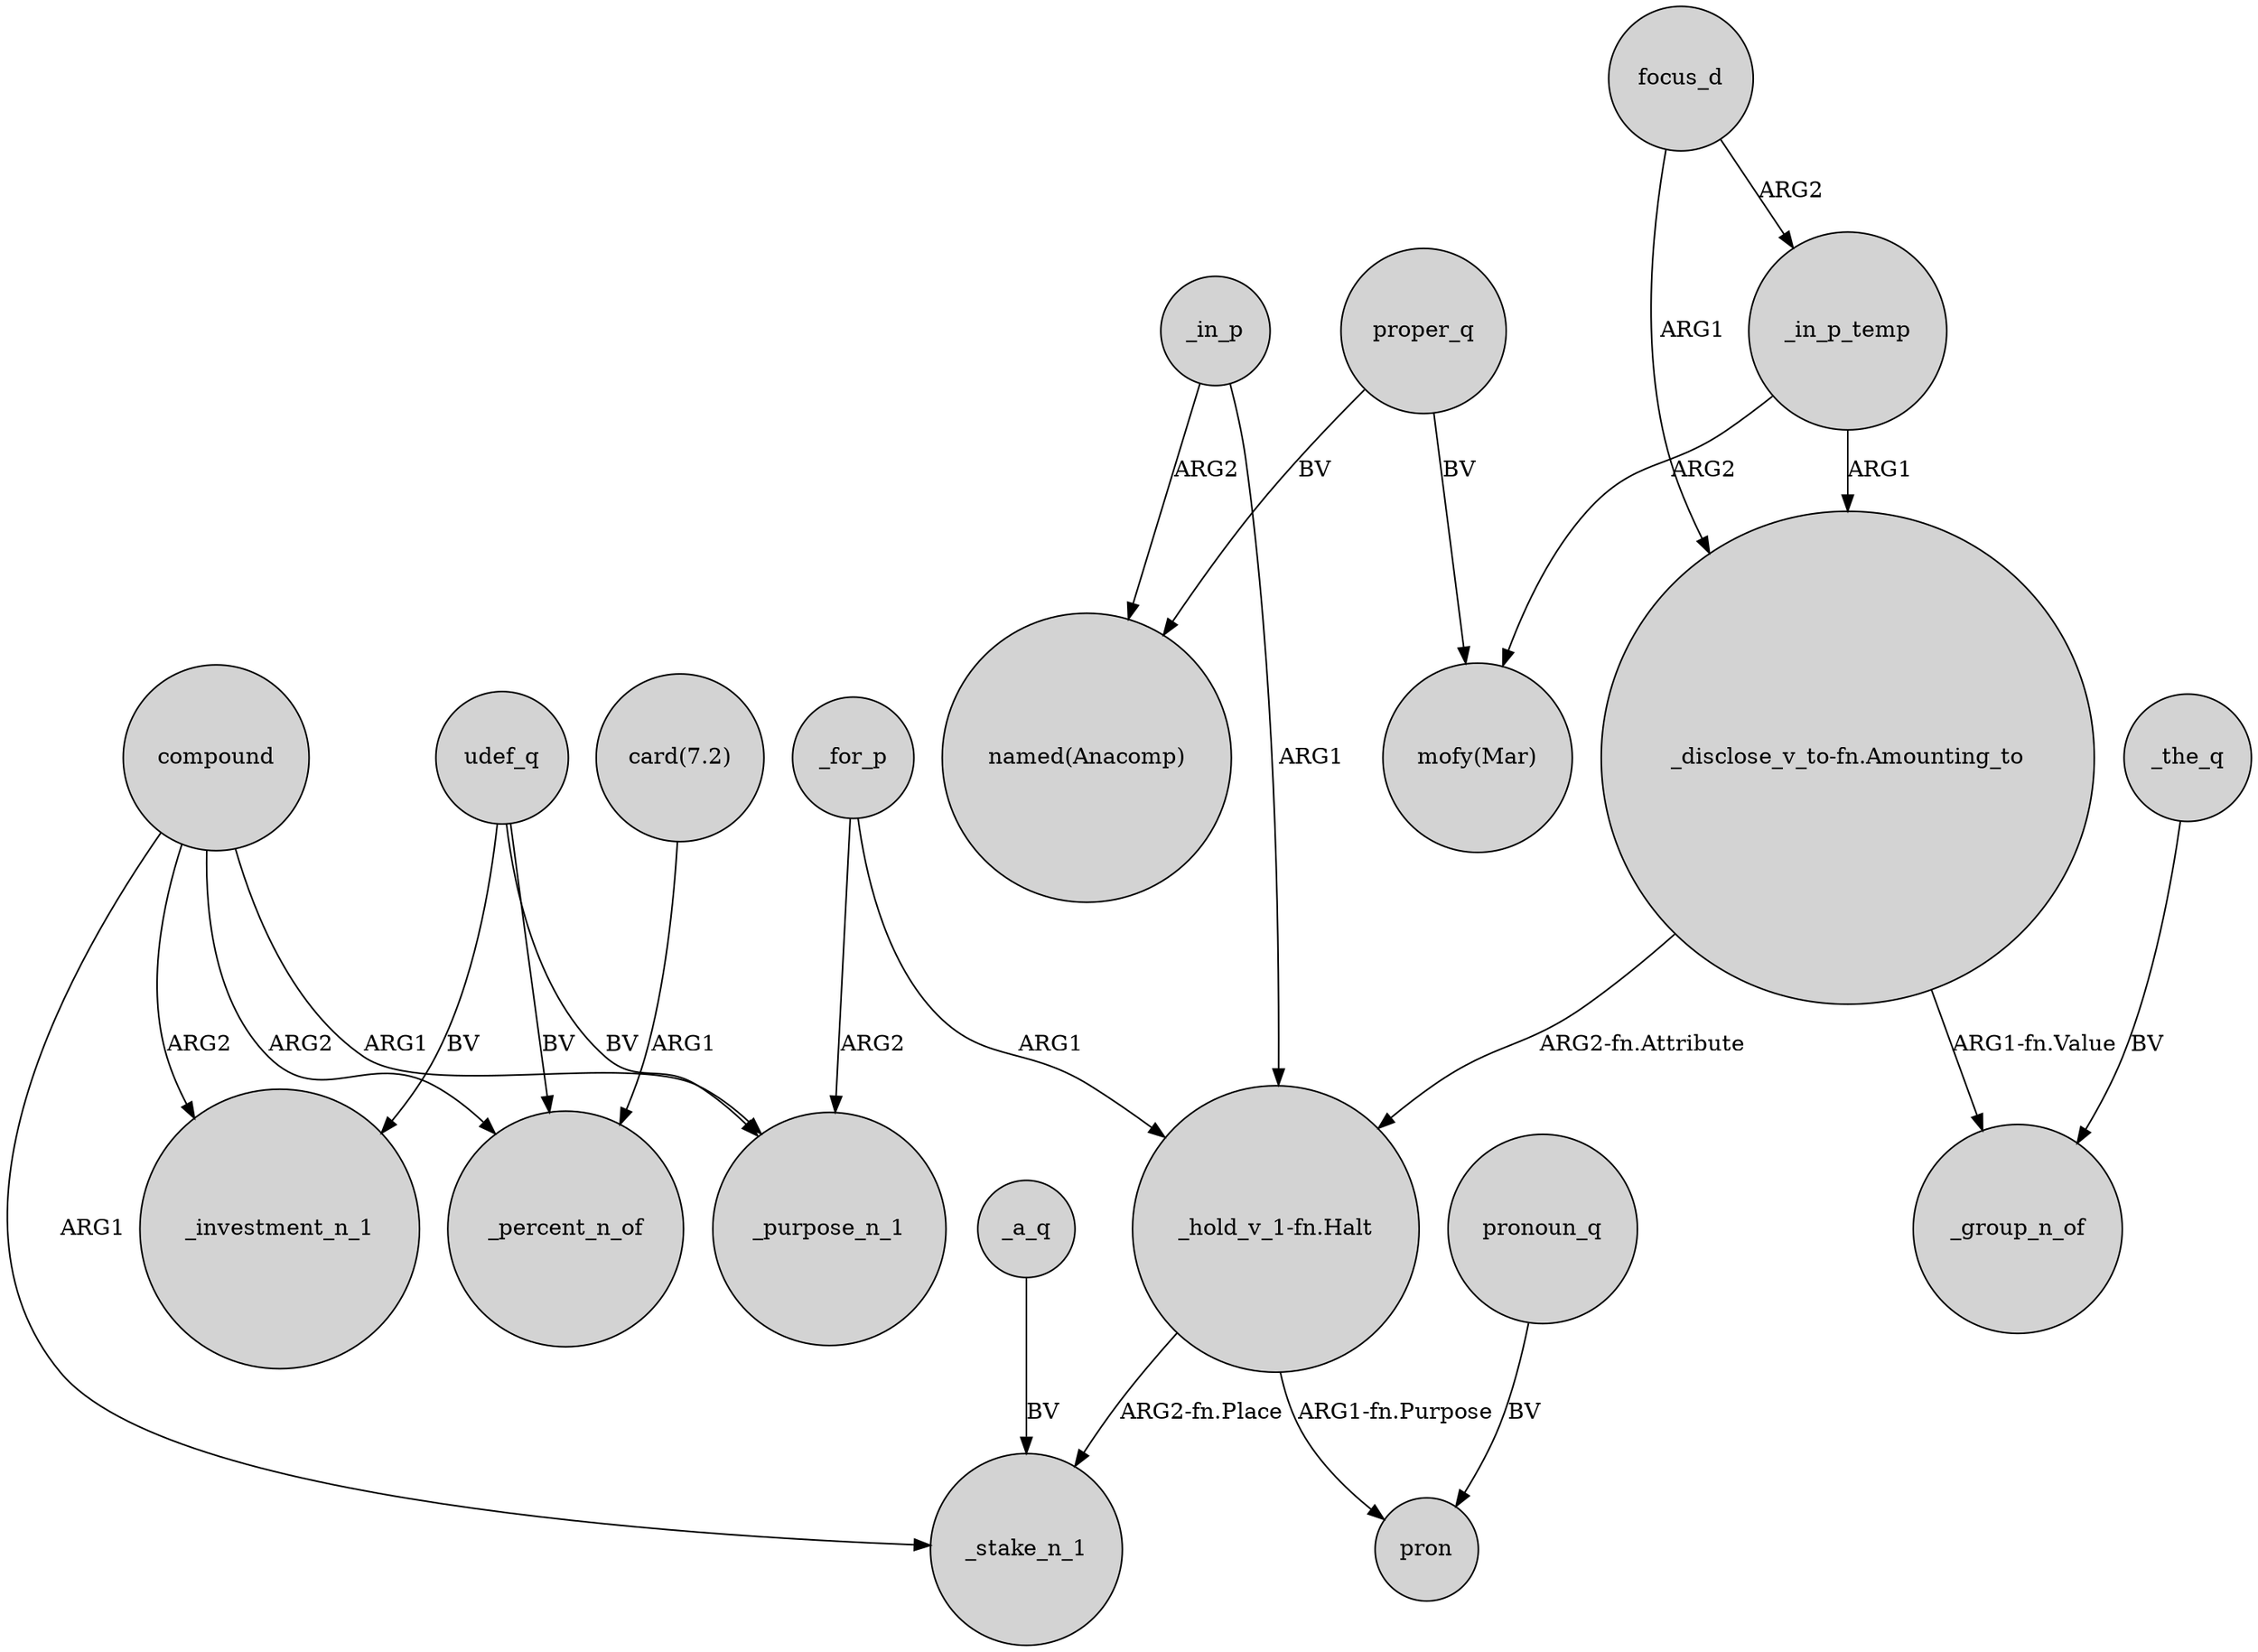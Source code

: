 digraph {
	node [shape=circle style=filled]
	compound -> _investment_n_1 [label=ARG2]
	_in_p_temp -> "mofy(Mar)" [label=ARG2]
	focus_d -> "_disclose_v_to-fn.Amounting_to" [label=ARG1]
	_in_p -> "named(Anacomp)" [label=ARG2]
	_in_p -> "_hold_v_1-fn.Halt" [label=ARG1]
	"_disclose_v_to-fn.Amounting_to" -> _group_n_of [label="ARG1-fn.Value"]
	"card(7.2)" -> _percent_n_of [label=ARG1]
	udef_q -> _purpose_n_1 [label=BV]
	pronoun_q -> pron [label=BV]
	_for_p -> "_hold_v_1-fn.Halt" [label=ARG1]
	"_disclose_v_to-fn.Amounting_to" -> "_hold_v_1-fn.Halt" [label="ARG2-fn.Attribute"]
	udef_q -> _percent_n_of [label=BV]
	compound -> _purpose_n_1 [label=ARG1]
	compound -> _stake_n_1 [label=ARG1]
	compound -> _percent_n_of [label=ARG2]
	_in_p_temp -> "_disclose_v_to-fn.Amounting_to" [label=ARG1]
	_the_q -> _group_n_of [label=BV]
	"_hold_v_1-fn.Halt" -> _stake_n_1 [label="ARG2-fn.Place"]
	_for_p -> _purpose_n_1 [label=ARG2]
	"_hold_v_1-fn.Halt" -> pron [label="ARG1-fn.Purpose"]
	udef_q -> _investment_n_1 [label=BV]
	focus_d -> _in_p_temp [label=ARG2]
	proper_q -> "mofy(Mar)" [label=BV]
	proper_q -> "named(Anacomp)" [label=BV]
	_a_q -> _stake_n_1 [label=BV]
}
